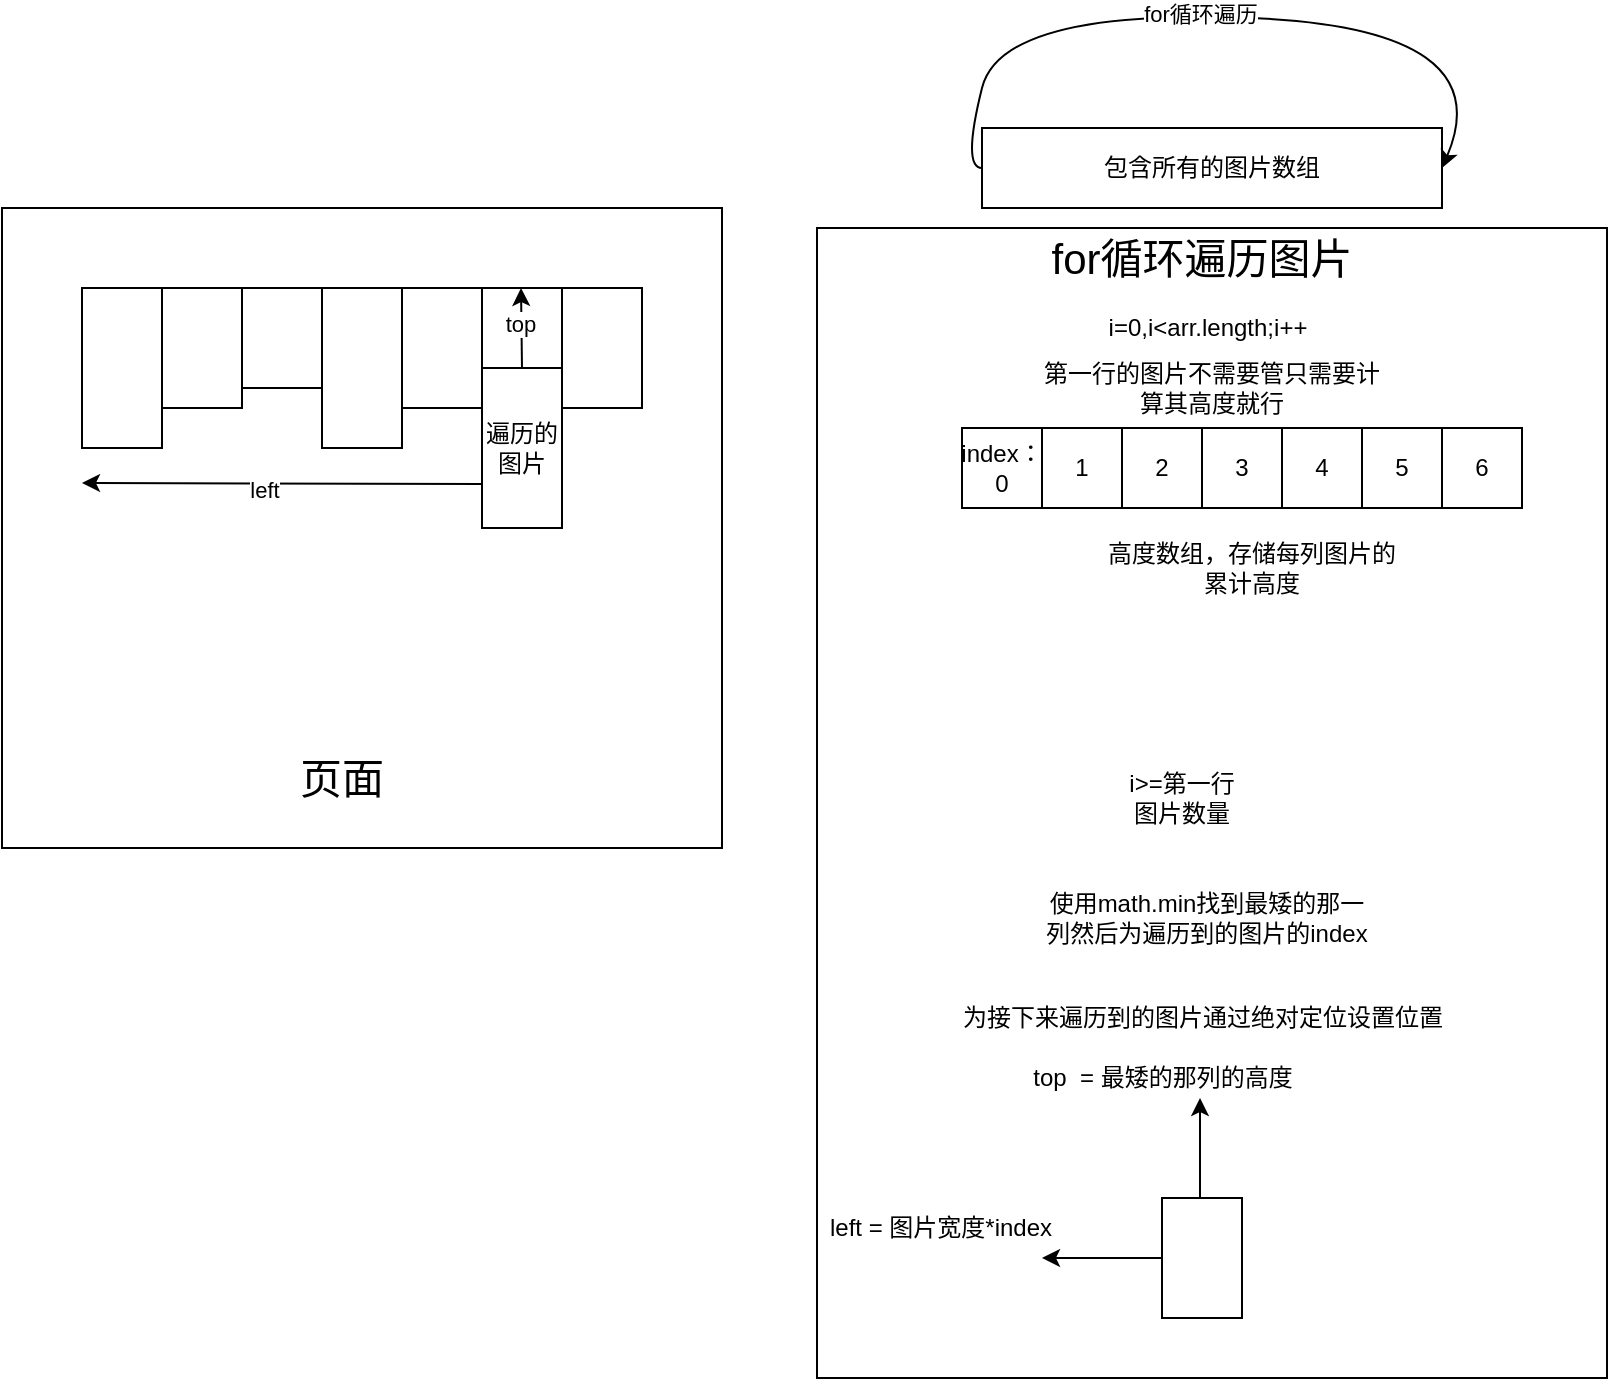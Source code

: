 <mxfile>
    <diagram name="第 1 页" id="B8l3fq9cMFjMgc9W6FOc">
        <mxGraphModel dx="994" dy="846" grid="1" gridSize="10" guides="1" tooltips="1" connect="1" arrows="1" fold="1" page="1" pageScale="1" pageWidth="827" pageHeight="1169" math="0" shadow="0">
            <root>
                <mxCell id="0"/>
                <mxCell id="1" parent="0"/>
                <mxCell id="gZTjLPGLR5uSmUV4Eoir-1" value="" style="rounded=0;whiteSpace=wrap;html=1;fillColor=none;" parent="1" vertex="1">
                    <mxGeometry x="10" y="120" width="360" height="320" as="geometry"/>
                </mxCell>
                <mxCell id="gZTjLPGLR5uSmUV4Eoir-2" value="" style="rounded=0;whiteSpace=wrap;html=1;fillColor=none;" parent="1" vertex="1">
                    <mxGeometry x="50" y="160" width="40" height="80" as="geometry"/>
                </mxCell>
                <mxCell id="gZTjLPGLR5uSmUV4Eoir-3" value="" style="rounded=0;whiteSpace=wrap;html=1;fillColor=none;" parent="1" vertex="1">
                    <mxGeometry x="90" y="160" width="40" height="60" as="geometry"/>
                </mxCell>
                <mxCell id="gZTjLPGLR5uSmUV4Eoir-4" value="" style="rounded=0;whiteSpace=wrap;html=1;fillColor=none;" parent="1" vertex="1">
                    <mxGeometry x="250" y="160" width="40" height="40" as="geometry"/>
                </mxCell>
                <mxCell id="gZTjLPGLR5uSmUV4Eoir-5" value="" style="rounded=0;whiteSpace=wrap;html=1;fillColor=none;" parent="1" vertex="1">
                    <mxGeometry x="170" y="160" width="40" height="80" as="geometry"/>
                </mxCell>
                <mxCell id="gZTjLPGLR5uSmUV4Eoir-6" value="" style="rounded=0;whiteSpace=wrap;html=1;fillColor=none;" parent="1" vertex="1">
                    <mxGeometry x="130" y="160" width="40" height="50" as="geometry"/>
                </mxCell>
                <mxCell id="gZTjLPGLR5uSmUV4Eoir-7" value="" style="rounded=0;whiteSpace=wrap;html=1;fillColor=none;" parent="1" vertex="1">
                    <mxGeometry x="210" y="160" width="40" height="60" as="geometry"/>
                </mxCell>
                <mxCell id="gZTjLPGLR5uSmUV4Eoir-8" value="" style="rounded=0;whiteSpace=wrap;html=1;fillColor=none;" parent="1" vertex="1">
                    <mxGeometry x="290" y="160" width="40" height="60" as="geometry"/>
                </mxCell>
                <mxCell id="gZTjLPGLR5uSmUV4Eoir-12" value="包含所有的图片数组" style="rounded=0;whiteSpace=wrap;html=1;fillColor=default;" parent="1" vertex="1">
                    <mxGeometry x="500" y="80" width="230" height="40" as="geometry"/>
                </mxCell>
                <mxCell id="gZTjLPGLR5uSmUV4Eoir-13" value="" style="rounded=0;whiteSpace=wrap;html=1;fillColor=none;" parent="1" vertex="1">
                    <mxGeometry x="590" y="615" width="40" height="60" as="geometry"/>
                </mxCell>
                <mxCell id="gZTjLPGLR5uSmUV4Eoir-15" value="第一行的图片不需要管只需要计算其高度就行" style="text;html=1;align=center;verticalAlign=middle;whiteSpace=wrap;rounded=0;" parent="1" vertex="1">
                    <mxGeometry x="530" y="180" width="170" height="60" as="geometry"/>
                </mxCell>
                <mxCell id="gZTjLPGLR5uSmUV4Eoir-16" value="" style="rounded=0;whiteSpace=wrap;html=1;fillColor=none;" parent="1" vertex="1">
                    <mxGeometry x="490" y="230" width="280" height="40" as="geometry"/>
                </mxCell>
                <mxCell id="gZTjLPGLR5uSmUV4Eoir-17" value="index：0" style="rounded=0;whiteSpace=wrap;html=1;fillColor=none;" parent="1" vertex="1">
                    <mxGeometry x="490" y="230" width="40" height="40" as="geometry"/>
                </mxCell>
                <mxCell id="gZTjLPGLR5uSmUV4Eoir-18" value="1" style="rounded=0;whiteSpace=wrap;html=1;fillColor=none;" parent="1" vertex="1">
                    <mxGeometry x="530" y="230" width="40" height="40" as="geometry"/>
                </mxCell>
                <mxCell id="gZTjLPGLR5uSmUV4Eoir-19" value="5" style="rounded=0;whiteSpace=wrap;html=1;fillColor=none;" parent="1" vertex="1">
                    <mxGeometry x="690" y="230" width="40" height="40" as="geometry"/>
                </mxCell>
                <mxCell id="gZTjLPGLR5uSmUV4Eoir-20" value="4" style="rounded=0;whiteSpace=wrap;html=1;fillColor=none;" parent="1" vertex="1">
                    <mxGeometry x="650" y="230" width="40" height="40" as="geometry"/>
                </mxCell>
                <mxCell id="gZTjLPGLR5uSmUV4Eoir-21" value="3" style="rounded=0;whiteSpace=wrap;html=1;fillColor=none;" parent="1" vertex="1">
                    <mxGeometry x="610" y="230" width="40" height="40" as="geometry"/>
                </mxCell>
                <mxCell id="gZTjLPGLR5uSmUV4Eoir-22" value="2" style="rounded=0;whiteSpace=wrap;html=1;fillColor=none;" parent="1" vertex="1">
                    <mxGeometry x="570" y="230" width="40" height="40" as="geometry"/>
                </mxCell>
                <mxCell id="gZTjLPGLR5uSmUV4Eoir-24" value="6" style="rounded=0;whiteSpace=wrap;html=1;fillColor=none;" parent="1" vertex="1">
                    <mxGeometry x="730" y="230" width="40" height="40" as="geometry"/>
                </mxCell>
                <mxCell id="gZTjLPGLR5uSmUV4Eoir-28" value="高度数组，存储每列图片的累计高度" style="text;html=1;align=center;verticalAlign=middle;whiteSpace=wrap;rounded=0;" parent="1" vertex="1">
                    <mxGeometry x="560" y="277.5" width="150" height="45" as="geometry"/>
                </mxCell>
                <mxCell id="gZTjLPGLR5uSmUV4Eoir-29" value="使用math.min找到最矮的那一列然后为遍历到的图片的index" style="text;html=1;align=center;verticalAlign=middle;whiteSpace=wrap;rounded=0;" parent="1" vertex="1">
                    <mxGeometry x="530" y="450" width="165" height="50" as="geometry"/>
                </mxCell>
                <mxCell id="gZTjLPGLR5uSmUV4Eoir-31" value="" style="curved=1;endArrow=classic;html=1;rounded=0;exitX=0;exitY=0.5;exitDx=0;exitDy=0;entryX=1;entryY=0.5;entryDx=0;entryDy=0;" parent="1" source="gZTjLPGLR5uSmUV4Eoir-12" target="gZTjLPGLR5uSmUV4Eoir-12" edge="1">
                    <mxGeometry width="50" height="50" relative="1" as="geometry">
                        <mxPoint x="440" y="100" as="sourcePoint"/>
                        <mxPoint x="720" y="40" as="targetPoint"/>
                        <Array as="points">
                            <mxPoint x="490" y="100"/>
                            <mxPoint x="510" y="20"/>
                            <mxPoint x="760" y="30"/>
                        </Array>
                    </mxGeometry>
                </mxCell>
                <mxCell id="gZTjLPGLR5uSmUV4Eoir-33" value="for循环遍历" style="edgeLabel;html=1;align=center;verticalAlign=middle;resizable=0;points=[];" parent="gZTjLPGLR5uSmUV4Eoir-31" vertex="1" connectable="0">
                    <mxGeometry x="-0.087" y="1" relative="1" as="geometry">
                        <mxPoint as="offset"/>
                    </mxGeometry>
                </mxCell>
                <mxCell id="gZTjLPGLR5uSmUV4Eoir-34" value="" style="rounded=0;whiteSpace=wrap;html=1;fillColor=none;" parent="1" vertex="1">
                    <mxGeometry x="417.5" y="130" width="395" height="575" as="geometry"/>
                </mxCell>
                <mxCell id="gZTjLPGLR5uSmUV4Eoir-36" value="i=0,i&amp;lt;arr.length;i&lt;span style=&quot;background-color: initial;&quot;&gt;++&lt;/span&gt;" style="text;html=1;align=center;verticalAlign=middle;whiteSpace=wrap;rounded=0;" parent="1" vertex="1">
                    <mxGeometry x="522.5" y="160" width="180" height="40" as="geometry"/>
                </mxCell>
                <mxCell id="gZTjLPGLR5uSmUV4Eoir-39" value="i&amp;gt;=第一行图片数量" style="text;html=1;align=center;verticalAlign=middle;whiteSpace=wrap;rounded=0;" parent="1" vertex="1">
                    <mxGeometry x="570" y="400" width="60" height="30" as="geometry"/>
                </mxCell>
                <mxCell id="gZTjLPGLR5uSmUV4Eoir-40" value="为接下来遍历到的图片通过绝对定位设置位置" style="text;html=1;align=center;verticalAlign=middle;resizable=0;points=[];autosize=1;strokeColor=none;fillColor=none;" parent="1" vertex="1">
                    <mxGeometry x="480" y="510" width="260" height="30" as="geometry"/>
                </mxCell>
                <mxCell id="gZTjLPGLR5uSmUV4Eoir-41" value="" style="endArrow=classic;html=1;rounded=0;" parent="1" edge="1">
                    <mxGeometry width="50" height="50" relative="1" as="geometry">
                        <mxPoint x="609" y="615" as="sourcePoint"/>
                        <mxPoint x="609" y="565" as="targetPoint"/>
                    </mxGeometry>
                </mxCell>
                <mxCell id="gZTjLPGLR5uSmUV4Eoir-43" value="" style="endArrow=classic;html=1;rounded=0;" parent="1" edge="1">
                    <mxGeometry width="50" height="50" relative="1" as="geometry">
                        <mxPoint x="590" y="645" as="sourcePoint"/>
                        <mxPoint x="530" y="645" as="targetPoint"/>
                    </mxGeometry>
                </mxCell>
                <mxCell id="gZTjLPGLR5uSmUV4Eoir-44" value="left = 图片宽度*index" style="text;html=1;align=center;verticalAlign=middle;resizable=0;points=[];autosize=1;strokeColor=none;fillColor=none;" parent="1" vertex="1">
                    <mxGeometry x="414" y="615" width="130" height="30" as="geometry"/>
                </mxCell>
                <mxCell id="gZTjLPGLR5uSmUV4Eoir-45" value="top&amp;nbsp; = 最矮的那列的高度" style="text;html=1;align=center;verticalAlign=middle;resizable=0;points=[];autosize=1;strokeColor=none;fillColor=none;" parent="1" vertex="1">
                    <mxGeometry x="515" y="540" width="150" height="30" as="geometry"/>
                </mxCell>
                <mxCell id="gZTjLPGLR5uSmUV4Eoir-46" value="&lt;span style=&quot;font-size: 21px;&quot;&gt;for循环遍历图片&lt;/span&gt;" style="text;html=1;align=center;verticalAlign=middle;whiteSpace=wrap;rounded=0;" parent="1" vertex="1">
                    <mxGeometry x="520" y="130" width="180" height="30" as="geometry"/>
                </mxCell>
                <mxCell id="gZTjLPGLR5uSmUV4Eoir-47" value="遍历的图片" style="rounded=0;whiteSpace=wrap;html=1;fillColor=none;" parent="1" vertex="1">
                    <mxGeometry x="250" y="200" width="40" height="80" as="geometry"/>
                </mxCell>
                <mxCell id="gZTjLPGLR5uSmUV4Eoir-48" value="" style="endArrow=classic;html=1;rounded=0;" parent="1" edge="1">
                    <mxGeometry width="50" height="50" relative="1" as="geometry">
                        <mxPoint x="270" y="200" as="sourcePoint"/>
                        <mxPoint x="269.5" y="160" as="targetPoint"/>
                    </mxGeometry>
                </mxCell>
                <mxCell id="gZTjLPGLR5uSmUV4Eoir-51" value="top" style="edgeLabel;html=1;align=center;verticalAlign=middle;resizable=0;points=[];" parent="gZTjLPGLR5uSmUV4Eoir-48" vertex="1" connectable="0">
                    <mxGeometry x="0.113" y="1" relative="1" as="geometry">
                        <mxPoint as="offset"/>
                    </mxGeometry>
                </mxCell>
                <mxCell id="gZTjLPGLR5uSmUV4Eoir-49" value="" style="endArrow=classic;html=1;rounded=0;" parent="1" edge="1">
                    <mxGeometry width="50" height="50" relative="1" as="geometry">
                        <mxPoint x="250" y="258" as="sourcePoint"/>
                        <mxPoint x="50" y="257.5" as="targetPoint"/>
                    </mxGeometry>
                </mxCell>
                <mxCell id="gZTjLPGLR5uSmUV4Eoir-50" value="left" style="edgeLabel;html=1;align=center;verticalAlign=middle;resizable=0;points=[];" parent="gZTjLPGLR5uSmUV4Eoir-49" vertex="1" connectable="0">
                    <mxGeometry x="0.088" y="3" relative="1" as="geometry">
                        <mxPoint as="offset"/>
                    </mxGeometry>
                </mxCell>
                <mxCell id="gZTjLPGLR5uSmUV4Eoir-53" value="&lt;span style=&quot;font-size: 21px;&quot;&gt;页面&lt;/span&gt;" style="text;html=1;align=center;verticalAlign=middle;whiteSpace=wrap;rounded=0;" parent="1" vertex="1">
                    <mxGeometry x="90" y="390" width="180" height="30" as="geometry"/>
                </mxCell>
            </root>
        </mxGraphModel>
    </diagram>
</mxfile>
